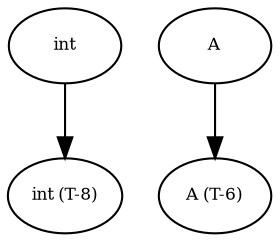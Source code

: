 digraph RGL__DirectedAdjacencyGraph {
    int [
        fontsize = 8,
        label = int
    ]

    "int (T-8)" [
        fontsize = 8,
        label = "int (T-8)"
    ]

    A [
        fontsize = 8,
        label = A
    ]

    "A (T-6)" [
        fontsize = 8,
        label = "A (T-6)"
    ]

    int -> "int (T-8)" [
        fontsize = 8
    ]

    A -> "A (T-6)" [
        fontsize = 8
    ]
}
